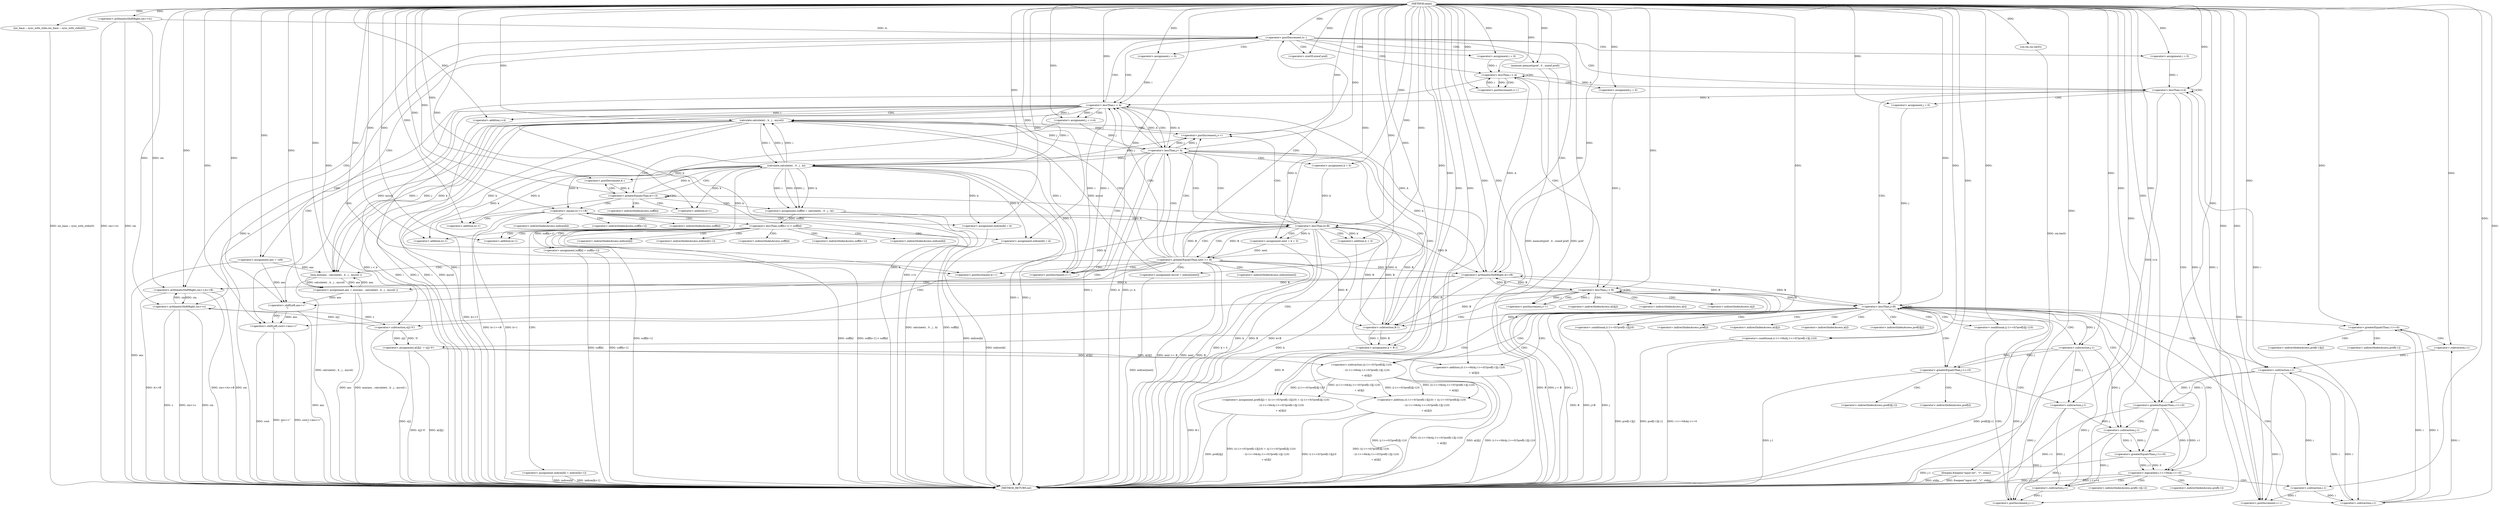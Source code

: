 digraph "main" {  
"1000312" [label = "(METHOD,main)" ]
"1000609" [label = "(METHOD_RETURN,int)" ]
"1000314" [label = "(freopen,freopen(\"input.txt\", \"r\", stdin))" ]
"1000318" [label = "(ios_base :: sync_with_stdio,ios_base :: sync_with_stdio(0))" ]
"1000320" [label = "(cin.tie,cin.tie(0))" ]
"1000323" [label = "(<operator>.arithmeticShiftRight,cin>>tc)" ]
"1000327" [label = "(<operator>.postDecrement,tc--)" ]
"1000332" [label = "(<operator>.arithmeticShiftRight,cin>>A>>B)" ]
"1000337" [label = "(memset,memset(pref , 0 , sizeof pref))" ]
"1000466" [label = "(<operator>.assignment,ans = 1e9)" ]
"1000604" [label = "(<operator>.shiftLeft,cout<<ans<<\"\n\")" ]
"1000344" [label = "(<operator>.assignment,i = 0)" ]
"1000347" [label = "(<operator>.lessThan,i < A)" ]
"1000350" [label = "(<operator>.postIncrement,i++)" ]
"1000381" [label = "(<operator>.assignment,i = 0)" ]
"1000384" [label = "(<operator>.lessThan,i<A)" ]
"1000387" [label = "(<operator>.postIncrement,i++)" ]
"1000473" [label = "(<operator>.assignment,i = 0)" ]
"1000476" [label = "(<operator>.lessThan,i < A)" ]
"1000479" [label = "(<operator>.postIncrement,i++)" ]
"1000334" [label = "(<operator>.arithmeticShiftRight,A>>B)" ]
"1000340" [label = "(<operator>.sizeOf,sizeof pref)" ]
"1000354" [label = "(<operator>.arithmeticShiftRight,cin>>s)" ]
"1000606" [label = "(<operator>.shiftLeft,ans<<\"\n\")" ]
"1000359" [label = "(<operator>.assignment,j = 0)" ]
"1000362" [label = "(<operator>.lessThan,j < B)" ]
"1000365" [label = "(<operator>.postIncrement,j++)" ]
"1000392" [label = "(<operator>.assignment,j = 0)" ]
"1000395" [label = "(<operator>.lessThan,j<B)" ]
"1000398" [label = "(<operator>.postIncrement,j++)" ]
"1000484" [label = "(<operator>.assignment,j = i+4)" ]
"1000489" [label = "(<operator>.lessThan,j< A)" ]
"1000492" [label = "(<operator>.postIncrement,j++)" ]
"1000368" [label = "(<operator>.assignment,a[i][j]  = s[j]-'0')" ]
"1000401" [label = "(<operator>.assignment,pref[i][j] = ((i-1>=0)?pref[i-1][j]:0) + ((j-1>=0)?pref[i][j-1]:0)\n             - ((i-1>=0&&j-1>=0)?pref[i-1][j-1]:0)\n             + a[i][j])" ]
"1000486" [label = "(<operator>.addition,i+4)" ]
"1000497" [label = "(<operator>.assignment,k = B-1)" ]
"1000502" [label = "(<operator>.greaterEqualsThan,k>=3)" ]
"1000505" [label = "(<operator>.postDecrement,k--)" ]
"1000569" [label = "(<operator>.assignment,k = 0)" ]
"1000572" [label = "(<operator>.lessThan,k<B)" ]
"1000575" [label = "(<operator>.postIncrement,k++)" ]
"1000374" [label = "(<operator>.subtraction,s[j]-'0')" ]
"1000407" [label = "(<operator>.addition,((i-1>=0)?pref[i-1][j]:0) + ((j-1>=0)?pref[i][j-1]:0)\n             - ((i-1>=0&&j-1>=0)?pref[i-1][j-1]:0)\n             + a[i][j])" ]
"1000508" [label = "(<operator>.assignment,suff[k] = calculate(i , 0 , j , k))" ]
"1000579" [label = "(<operator>.assignment,next = k + 3)" ]
"1000590" [label = "(<operator>.assignment,mycol = indices[next])" ]
"1000595" [label = "(<operator>.assignment,ans = min(ans , calculate(i , k , j , mycol) ))" ]
"1000408" [label = "(<operator>.conditional,(i-1>=0)?pref[i-1][j]:0)" ]
"1000422" [label = "(<operator>.subtraction,((j-1>=0)?pref[i][j-1]:0)\n             - ((i-1>=0&&j-1>=0)?pref[i-1][j-1]:0)\n             + a[i][j])" ]
"1000499" [label = "(<operator>.subtraction,B-1)" ]
"1000518" [label = "(<operator>.equals,k+1==B)" ]
"1000585" [label = "(<operator>.greaterEqualsThan,next >= B)" ]
"1000409" [label = "(<operator>.greaterEqualsThan,i-1>=0)" ]
"1000423" [label = "(<operator>.conditional,(j-1>=0)?pref[i][j-1]:0)" ]
"1000437" [label = "(<operator>.addition,((i-1>=0&&j-1>=0)?pref[i-1][j-1]:0)\n             + a[i][j])" ]
"1000512" [label = "(calculate,calculate(i , 0 , j , k))" ]
"1000524" [label = "(<operator>.assignment,indices[k] = k)" ]
"1000581" [label = "(<operator>.addition,k + 3)" ]
"1000597" [label = "(min,min(ans , calculate(i , k , j , mycol) ))" ]
"1000410" [label = "(<operator>.subtraction,i-1)" ]
"1000424" [label = "(<operator>.greaterEqualsThan,j-1>=0)" ]
"1000438" [label = "(<operator>.conditional,(i-1>=0&&j-1>=0)?pref[i-1][j-1]:0)" ]
"1000519" [label = "(<operator>.addition,k+1)" ]
"1000599" [label = "(calculate,calculate(i , k , j , mycol))" ]
"1000417" [label = "(<operator>.subtraction,i-1)" ]
"1000425" [label = "(<operator>.subtraction,j-1)" ]
"1000433" [label = "(<operator>.subtraction,j-1)" ]
"1000439" [label = "(<operator>.logicalAnd,i-1>=0&&j-1>=0)" ]
"1000532" [label = "(<operator>.lessThan,suff[k+1] < suff[k])" ]
"1000440" [label = "(<operator>.greaterEqualsThan,i-1>=0)" ]
"1000445" [label = "(<operator>.greaterEqualsThan,j-1>=0)" ]
"1000456" [label = "(<operator>.subtraction,j-1)" ]
"1000542" [label = "(<operator>.assignment,indices[k] = indices[k+1])" ]
"1000551" [label = "(<operator>.assignment,suff[k] = suff[k+1])" ]
"1000441" [label = "(<operator>.subtraction,i-1)" ]
"1000446" [label = "(<operator>.subtraction,j-1)" ]
"1000453" [label = "(<operator>.subtraction,i-1)" ]
"1000562" [label = "(<operator>.assignment,indices[k] = k)" ]
"1000535" [label = "(<operator>.addition,k+1)" ]
"1000548" [label = "(<operator>.addition,k+1)" ]
"1000557" [label = "(<operator>.addition,k+1)" ]
"1000369" [label = "(<operator>.indirectIndexAccess,a[i][j])" ]
"1000402" [label = "(<operator>.indirectIndexAccess,pref[i][j])" ]
"1000370" [label = "(<operator>.indirectIndexAccess,a[i])" ]
"1000375" [label = "(<operator>.indirectIndexAccess,s[j])" ]
"1000403" [label = "(<operator>.indirectIndexAccess,pref[i])" ]
"1000414" [label = "(<operator>.indirectIndexAccess,pref[i-1][j])" ]
"1000509" [label = "(<operator>.indirectIndexAccess,suff[k])" ]
"1000592" [label = "(<operator>.indirectIndexAccess,indices[next])" ]
"1000415" [label = "(<operator>.indirectIndexAccess,pref[i-1])" ]
"1000429" [label = "(<operator>.indirectIndexAccess,pref[i][j-1])" ]
"1000460" [label = "(<operator>.indirectIndexAccess,a[i][j])" ]
"1000430" [label = "(<operator>.indirectIndexAccess,pref[i])" ]
"1000450" [label = "(<operator>.indirectIndexAccess,pref[i-1][j-1])" ]
"1000461" [label = "(<operator>.indirectIndexAccess,a[i])" ]
"1000525" [label = "(<operator>.indirectIndexAccess,indices[k])" ]
"1000451" [label = "(<operator>.indirectIndexAccess,pref[i-1])" ]
"1000533" [label = "(<operator>.indirectIndexAccess,suff[k+1])" ]
"1000538" [label = "(<operator>.indirectIndexAccess,suff[k])" ]
"1000543" [label = "(<operator>.indirectIndexAccess,indices[k])" ]
"1000546" [label = "(<operator>.indirectIndexAccess,indices[k+1])" ]
"1000552" [label = "(<operator>.indirectIndexAccess,suff[k])" ]
"1000555" [label = "(<operator>.indirectIndexAccess,suff[k+1])" ]
"1000563" [label = "(<operator>.indirectIndexAccess,indices[k])" ]
  "1000314" -> "1000609"  [ label = "DDG: freopen(\"input.txt\", \"r\", stdin)"] 
  "1000318" -> "1000609"  [ label = "DDG: ios_base :: sync_with_stdio(0)"] 
  "1000320" -> "1000609"  [ label = "DDG: cin.tie(0)"] 
  "1000323" -> "1000609"  [ label = "DDG: cin"] 
  "1000323" -> "1000609"  [ label = "DDG: cin>>tc"] 
  "1000327" -> "1000609"  [ label = "DDG: tc"] 
  "1000332" -> "1000609"  [ label = "DDG: cin"] 
  "1000334" -> "1000609"  [ label = "DDG: B"] 
  "1000332" -> "1000609"  [ label = "DDG: A>>B"] 
  "1000332" -> "1000609"  [ label = "DDG: cin>>A>>B"] 
  "1000337" -> "1000609"  [ label = "DDG: pref"] 
  "1000337" -> "1000609"  [ label = "DDG: memset(pref , 0 , sizeof pref)"] 
  "1000384" -> "1000609"  [ label = "DDG: i<A"] 
  "1000466" -> "1000609"  [ label = "DDG: ans"] 
  "1000476" -> "1000609"  [ label = "DDG: i"] 
  "1000476" -> "1000609"  [ label = "DDG: A"] 
  "1000476" -> "1000609"  [ label = "DDG: i < A"] 
  "1000486" -> "1000609"  [ label = "DDG: i"] 
  "1000484" -> "1000609"  [ label = "DDG: i+4"] 
  "1000489" -> "1000609"  [ label = "DDG: j"] 
  "1000489" -> "1000609"  [ label = "DDG: A"] 
  "1000489" -> "1000609"  [ label = "DDG: j< A"] 
  "1000497" -> "1000609"  [ label = "DDG: B-1"] 
  "1000502" -> "1000609"  [ label = "DDG: k>=3"] 
  "1000572" -> "1000609"  [ label = "DDG: k"] 
  "1000572" -> "1000609"  [ label = "DDG: B"] 
  "1000572" -> "1000609"  [ label = "DDG: k<B"] 
  "1000581" -> "1000609"  [ label = "DDG: k"] 
  "1000579" -> "1000609"  [ label = "DDG: k + 3"] 
  "1000585" -> "1000609"  [ label = "DDG: next"] 
  "1000585" -> "1000609"  [ label = "DDG: B"] 
  "1000585" -> "1000609"  [ label = "DDG: next >= B"] 
  "1000590" -> "1000609"  [ label = "DDG: indices[next]"] 
  "1000595" -> "1000609"  [ label = "DDG: ans"] 
  "1000599" -> "1000609"  [ label = "DDG: i"] 
  "1000599" -> "1000609"  [ label = "DDG: j"] 
  "1000599" -> "1000609"  [ label = "DDG: mycol"] 
  "1000597" -> "1000609"  [ label = "DDG: calculate(i , k , j , mycol)"] 
  "1000595" -> "1000609"  [ label = "DDG: min(ans , calculate(i , k , j , mycol) )"] 
  "1000606" -> "1000609"  [ label = "DDG: ans"] 
  "1000604" -> "1000609"  [ label = "DDG: ans<<\"\n\""] 
  "1000604" -> "1000609"  [ label = "DDG: cout<<ans<<\"\n\""] 
  "1000508" -> "1000609"  [ label = "DDG: suff[k]"] 
  "1000512" -> "1000609"  [ label = "DDG: i"] 
  "1000512" -> "1000609"  [ label = "DDG: j"] 
  "1000508" -> "1000609"  [ label = "DDG: calculate(i , 0 , j , k)"] 
  "1000518" -> "1000609"  [ label = "DDG: k+1"] 
  "1000518" -> "1000609"  [ label = "DDG: k+1==B"] 
  "1000532" -> "1000609"  [ label = "DDG: suff[k+1]"] 
  "1000532" -> "1000609"  [ label = "DDG: suff[k]"] 
  "1000532" -> "1000609"  [ label = "DDG: suff[k+1] < suff[k]"] 
  "1000562" -> "1000609"  [ label = "DDG: indices[k]"] 
  "1000542" -> "1000609"  [ label = "DDG: indices[k]"] 
  "1000542" -> "1000609"  [ label = "DDG: indices[k+1]"] 
  "1000551" -> "1000609"  [ label = "DDG: suff[k]"] 
  "1000551" -> "1000609"  [ label = "DDG: suff[k+1]"] 
  "1000524" -> "1000609"  [ label = "DDG: indices[k]"] 
  "1000395" -> "1000609"  [ label = "DDG: j"] 
  "1000395" -> "1000609"  [ label = "DDG: B"] 
  "1000395" -> "1000609"  [ label = "DDG: j<B"] 
  "1000401" -> "1000609"  [ label = "DDG: pref[i][j]"] 
  "1000408" -> "1000609"  [ label = "DDG: pref[i-1][j]"] 
  "1000407" -> "1000609"  [ label = "DDG: (i-1>=0)?pref[i-1][j]:0"] 
  "1000424" -> "1000609"  [ label = "DDG: j-1"] 
  "1000423" -> "1000609"  [ label = "DDG: pref[i][j-1]"] 
  "1000422" -> "1000609"  [ label = "DDG: (j-1>=0)?pref[i][j-1]:0"] 
  "1000440" -> "1000609"  [ label = "DDG: i-1"] 
  "1000439" -> "1000609"  [ label = "DDG: i-1>=0"] 
  "1000445" -> "1000609"  [ label = "DDG: j-1"] 
  "1000439" -> "1000609"  [ label = "DDG: j-1>=0"] 
  "1000438" -> "1000609"  [ label = "DDG: i-1>=0&&j-1>=0"] 
  "1000438" -> "1000609"  [ label = "DDG: pref[i-1][j-1]"] 
  "1000437" -> "1000609"  [ label = "DDG: (i-1>=0&&j-1>=0)?pref[i-1][j-1]:0"] 
  "1000437" -> "1000609"  [ label = "DDG: a[i][j]"] 
  "1000422" -> "1000609"  [ label = "DDG: ((i-1>=0&&j-1>=0)?pref[i-1][j-1]:0)\n             + a[i][j]"] 
  "1000407" -> "1000609"  [ label = "DDG: ((j-1>=0)?pref[i][j-1]:0)\n             - ((i-1>=0&&j-1>=0)?pref[i-1][j-1]:0)\n             + a[i][j]"] 
  "1000401" -> "1000609"  [ label = "DDG: ((i-1>=0)?pref[i-1][j]:0) + ((j-1>=0)?pref[i][j-1]:0)\n             - ((i-1>=0&&j-1>=0)?pref[i-1][j-1]:0)\n             + a[i][j]"] 
  "1000354" -> "1000609"  [ label = "DDG: cin"] 
  "1000354" -> "1000609"  [ label = "DDG: s"] 
  "1000354" -> "1000609"  [ label = "DDG: cin>>s"] 
  "1000362" -> "1000609"  [ label = "DDG: j"] 
  "1000362" -> "1000609"  [ label = "DDG: B"] 
  "1000362" -> "1000609"  [ label = "DDG: j < B"] 
  "1000368" -> "1000609"  [ label = "DDG: a[i][j]"] 
  "1000374" -> "1000609"  [ label = "DDG: s[j]"] 
  "1000368" -> "1000609"  [ label = "DDG: s[j]-'0'"] 
  "1000604" -> "1000609"  [ label = "DDG: cout"] 
  "1000314" -> "1000609"  [ label = "DDG: stdin"] 
  "1000312" -> "1000314"  [ label = "DDG: "] 
  "1000312" -> "1000318"  [ label = "DDG: "] 
  "1000312" -> "1000320"  [ label = "DDG: "] 
  "1000312" -> "1000323"  [ label = "DDG: "] 
  "1000323" -> "1000327"  [ label = "DDG: tc"] 
  "1000312" -> "1000327"  [ label = "DDG: "] 
  "1000312" -> "1000466"  [ label = "DDG: "] 
  "1000323" -> "1000332"  [ label = "DDG: cin"] 
  "1000354" -> "1000332"  [ label = "DDG: cin"] 
  "1000312" -> "1000332"  [ label = "DDG: "] 
  "1000334" -> "1000332"  [ label = "DDG: B"] 
  "1000334" -> "1000332"  [ label = "DDG: A"] 
  "1000312" -> "1000337"  [ label = "DDG: "] 
  "1000312" -> "1000344"  [ label = "DDG: "] 
  "1000312" -> "1000381"  [ label = "DDG: "] 
  "1000312" -> "1000473"  [ label = "DDG: "] 
  "1000312" -> "1000604"  [ label = "DDG: "] 
  "1000606" -> "1000604"  [ label = "DDG: ans"] 
  "1000606" -> "1000604"  [ label = "DDG: \"\n\""] 
  "1000476" -> "1000334"  [ label = "DDG: A"] 
  "1000489" -> "1000334"  [ label = "DDG: A"] 
  "1000312" -> "1000334"  [ label = "DDG: "] 
  "1000572" -> "1000334"  [ label = "DDG: B"] 
  "1000585" -> "1000334"  [ label = "DDG: B"] 
  "1000395" -> "1000334"  [ label = "DDG: B"] 
  "1000362" -> "1000334"  [ label = "DDG: B"] 
  "1000312" -> "1000340"  [ label = "DDG: "] 
  "1000344" -> "1000347"  [ label = "DDG: i"] 
  "1000350" -> "1000347"  [ label = "DDG: i"] 
  "1000312" -> "1000347"  [ label = "DDG: "] 
  "1000334" -> "1000347"  [ label = "DDG: A"] 
  "1000347" -> "1000350"  [ label = "DDG: i"] 
  "1000312" -> "1000350"  [ label = "DDG: "] 
  "1000381" -> "1000384"  [ label = "DDG: i"] 
  "1000387" -> "1000384"  [ label = "DDG: i"] 
  "1000312" -> "1000384"  [ label = "DDG: "] 
  "1000347" -> "1000384"  [ label = "DDG: A"] 
  "1000384" -> "1000387"  [ label = "DDG: i"] 
  "1000441" -> "1000387"  [ label = "DDG: i"] 
  "1000453" -> "1000387"  [ label = "DDG: i"] 
  "1000312" -> "1000387"  [ label = "DDG: "] 
  "1000473" -> "1000476"  [ label = "DDG: i"] 
  "1000479" -> "1000476"  [ label = "DDG: i"] 
  "1000312" -> "1000476"  [ label = "DDG: "] 
  "1000384" -> "1000476"  [ label = "DDG: A"] 
  "1000489" -> "1000476"  [ label = "DDG: A"] 
  "1000599" -> "1000479"  [ label = "DDG: i"] 
  "1000512" -> "1000479"  [ label = "DDG: i"] 
  "1000312" -> "1000479"  [ label = "DDG: "] 
  "1000476" -> "1000479"  [ label = "DDG: i"] 
  "1000466" -> "1000606"  [ label = "DDG: ans"] 
  "1000595" -> "1000606"  [ label = "DDG: ans"] 
  "1000312" -> "1000606"  [ label = "DDG: "] 
  "1000332" -> "1000354"  [ label = "DDG: cin"] 
  "1000312" -> "1000354"  [ label = "DDG: "] 
  "1000374" -> "1000354"  [ label = "DDG: s[j]"] 
  "1000312" -> "1000359"  [ label = "DDG: "] 
  "1000312" -> "1000392"  [ label = "DDG: "] 
  "1000312" -> "1000484"  [ label = "DDG: "] 
  "1000476" -> "1000484"  [ label = "DDG: i"] 
  "1000359" -> "1000362"  [ label = "DDG: j"] 
  "1000365" -> "1000362"  [ label = "DDG: j"] 
  "1000312" -> "1000362"  [ label = "DDG: "] 
  "1000334" -> "1000362"  [ label = "DDG: B"] 
  "1000362" -> "1000365"  [ label = "DDG: j"] 
  "1000312" -> "1000365"  [ label = "DDG: "] 
  "1000374" -> "1000368"  [ label = "DDG: s[j]"] 
  "1000374" -> "1000368"  [ label = "DDG: '0'"] 
  "1000392" -> "1000395"  [ label = "DDG: j"] 
  "1000398" -> "1000395"  [ label = "DDG: j"] 
  "1000312" -> "1000395"  [ label = "DDG: "] 
  "1000334" -> "1000395"  [ label = "DDG: B"] 
  "1000362" -> "1000395"  [ label = "DDG: B"] 
  "1000425" -> "1000398"  [ label = "DDG: j"] 
  "1000433" -> "1000398"  [ label = "DDG: j"] 
  "1000446" -> "1000398"  [ label = "DDG: j"] 
  "1000456" -> "1000398"  [ label = "DDG: j"] 
  "1000312" -> "1000398"  [ label = "DDG: "] 
  "1000422" -> "1000401"  [ label = "DDG: (j-1>=0)?pref[i][j-1]:0"] 
  "1000422" -> "1000401"  [ label = "DDG: ((i-1>=0&&j-1>=0)?pref[i-1][j-1]:0)\n             + a[i][j]"] 
  "1000312" -> "1000401"  [ label = "DDG: "] 
  "1000484" -> "1000489"  [ label = "DDG: j"] 
  "1000492" -> "1000489"  [ label = "DDG: j"] 
  "1000312" -> "1000489"  [ label = "DDG: "] 
  "1000476" -> "1000489"  [ label = "DDG: A"] 
  "1000489" -> "1000492"  [ label = "DDG: j"] 
  "1000599" -> "1000492"  [ label = "DDG: j"] 
  "1000512" -> "1000492"  [ label = "DDG: j"] 
  "1000312" -> "1000492"  [ label = "DDG: "] 
  "1000476" -> "1000486"  [ label = "DDG: i"] 
  "1000312" -> "1000486"  [ label = "DDG: "] 
  "1000499" -> "1000497"  [ label = "DDG: B"] 
  "1000499" -> "1000497"  [ label = "DDG: 1"] 
  "1000312" -> "1000569"  [ label = "DDG: "] 
  "1000354" -> "1000374"  [ label = "DDG: s"] 
  "1000312" -> "1000374"  [ label = "DDG: "] 
  "1000312" -> "1000407"  [ label = "DDG: "] 
  "1000422" -> "1000407"  [ label = "DDG: (j-1>=0)?pref[i][j-1]:0"] 
  "1000422" -> "1000407"  [ label = "DDG: ((i-1>=0&&j-1>=0)?pref[i-1][j-1]:0)\n             + a[i][j]"] 
  "1000312" -> "1000497"  [ label = "DDG: "] 
  "1000497" -> "1000502"  [ label = "DDG: k"] 
  "1000505" -> "1000502"  [ label = "DDG: k"] 
  "1000312" -> "1000502"  [ label = "DDG: "] 
  "1000312" -> "1000505"  [ label = "DDG: "] 
  "1000512" -> "1000505"  [ label = "DDG: k"] 
  "1000512" -> "1000508"  [ label = "DDG: k"] 
  "1000512" -> "1000508"  [ label = "DDG: i"] 
  "1000512" -> "1000508"  [ label = "DDG: 0"] 
  "1000512" -> "1000508"  [ label = "DDG: j"] 
  "1000569" -> "1000572"  [ label = "DDG: k"] 
  "1000575" -> "1000572"  [ label = "DDG: k"] 
  "1000312" -> "1000572"  [ label = "DDG: "] 
  "1000499" -> "1000572"  [ label = "DDG: B"] 
  "1000585" -> "1000572"  [ label = "DDG: B"] 
  "1000518" -> "1000572"  [ label = "DDG: B"] 
  "1000599" -> "1000575"  [ label = "DDG: k"] 
  "1000312" -> "1000575"  [ label = "DDG: "] 
  "1000572" -> "1000579"  [ label = "DDG: k"] 
  "1000312" -> "1000579"  [ label = "DDG: "] 
  "1000597" -> "1000595"  [ label = "DDG: ans"] 
  "1000597" -> "1000595"  [ label = "DDG: calculate(i , k , j , mycol)"] 
  "1000312" -> "1000408"  [ label = "DDG: "] 
  "1000312" -> "1000422"  [ label = "DDG: "] 
  "1000368" -> "1000422"  [ label = "DDG: a[i][j]"] 
  "1000334" -> "1000499"  [ label = "DDG: B"] 
  "1000572" -> "1000499"  [ label = "DDG: B"] 
  "1000585" -> "1000499"  [ label = "DDG: B"] 
  "1000395" -> "1000499"  [ label = "DDG: B"] 
  "1000362" -> "1000499"  [ label = "DDG: B"] 
  "1000312" -> "1000499"  [ label = "DDG: "] 
  "1000312" -> "1000590"  [ label = "DDG: "] 
  "1000312" -> "1000595"  [ label = "DDG: "] 
  "1000410" -> "1000409"  [ label = "DDG: 1"] 
  "1000410" -> "1000409"  [ label = "DDG: i"] 
  "1000312" -> "1000409"  [ label = "DDG: "] 
  "1000312" -> "1000423"  [ label = "DDG: "] 
  "1000312" -> "1000437"  [ label = "DDG: "] 
  "1000368" -> "1000437"  [ label = "DDG: a[i][j]"] 
  "1000599" -> "1000512"  [ label = "DDG: i"] 
  "1000312" -> "1000512"  [ label = "DDG: "] 
  "1000476" -> "1000512"  [ label = "DDG: i"] 
  "1000502" -> "1000512"  [ label = "DDG: k"] 
  "1000489" -> "1000512"  [ label = "DDG: j"] 
  "1000512" -> "1000518"  [ label = "DDG: k"] 
  "1000312" -> "1000518"  [ label = "DDG: "] 
  "1000499" -> "1000518"  [ label = "DDG: B"] 
  "1000312" -> "1000524"  [ label = "DDG: "] 
  "1000512" -> "1000524"  [ label = "DDG: k"] 
  "1000572" -> "1000581"  [ label = "DDG: k"] 
  "1000312" -> "1000581"  [ label = "DDG: "] 
  "1000579" -> "1000585"  [ label = "DDG: next"] 
  "1000312" -> "1000585"  [ label = "DDG: "] 
  "1000572" -> "1000585"  [ label = "DDG: B"] 
  "1000466" -> "1000597"  [ label = "DDG: ans"] 
  "1000595" -> "1000597"  [ label = "DDG: ans"] 
  "1000312" -> "1000597"  [ label = "DDG: "] 
  "1000599" -> "1000597"  [ label = "DDG: i"] 
  "1000599" -> "1000597"  [ label = "DDG: j"] 
  "1000599" -> "1000597"  [ label = "DDG: k"] 
  "1000599" -> "1000597"  [ label = "DDG: mycol"] 
  "1000384" -> "1000410"  [ label = "DDG: i"] 
  "1000441" -> "1000410"  [ label = "DDG: i"] 
  "1000453" -> "1000410"  [ label = "DDG: i"] 
  "1000312" -> "1000410"  [ label = "DDG: "] 
  "1000425" -> "1000424"  [ label = "DDG: j"] 
  "1000425" -> "1000424"  [ label = "DDG: 1"] 
  "1000312" -> "1000424"  [ label = "DDG: "] 
  "1000312" -> "1000438"  [ label = "DDG: "] 
  "1000512" -> "1000519"  [ label = "DDG: k"] 
  "1000312" -> "1000519"  [ label = "DDG: "] 
  "1000512" -> "1000599"  [ label = "DDG: i"] 
  "1000312" -> "1000599"  [ label = "DDG: "] 
  "1000476" -> "1000599"  [ label = "DDG: i"] 
  "1000489" -> "1000599"  [ label = "DDG: j"] 
  "1000512" -> "1000599"  [ label = "DDG: j"] 
  "1000572" -> "1000599"  [ label = "DDG: k"] 
  "1000590" -> "1000599"  [ label = "DDG: mycol"] 
  "1000410" -> "1000417"  [ label = "DDG: i"] 
  "1000312" -> "1000417"  [ label = "DDG: "] 
  "1000395" -> "1000425"  [ label = "DDG: j"] 
  "1000312" -> "1000425"  [ label = "DDG: "] 
  "1000425" -> "1000433"  [ label = "DDG: j"] 
  "1000312" -> "1000433"  [ label = "DDG: "] 
  "1000440" -> "1000439"  [ label = "DDG: 0"] 
  "1000440" -> "1000439"  [ label = "DDG: i-1"] 
  "1000445" -> "1000439"  [ label = "DDG: j-1"] 
  "1000445" -> "1000439"  [ label = "DDG: 0"] 
  "1000441" -> "1000440"  [ label = "DDG: 1"] 
  "1000441" -> "1000440"  [ label = "DDG: i"] 
  "1000312" -> "1000440"  [ label = "DDG: "] 
  "1000446" -> "1000445"  [ label = "DDG: j"] 
  "1000446" -> "1000445"  [ label = "DDG: 1"] 
  "1000312" -> "1000445"  [ label = "DDG: "] 
  "1000425" -> "1000456"  [ label = "DDG: j"] 
  "1000433" -> "1000456"  [ label = "DDG: j"] 
  "1000446" -> "1000456"  [ label = "DDG: j"] 
  "1000312" -> "1000456"  [ label = "DDG: "] 
  "1000508" -> "1000532"  [ label = "DDG: suff[k]"] 
  "1000532" -> "1000551"  [ label = "DDG: suff[k+1]"] 
  "1000410" -> "1000441"  [ label = "DDG: i"] 
  "1000417" -> "1000441"  [ label = "DDG: i"] 
  "1000312" -> "1000441"  [ label = "DDG: "] 
  "1000425" -> "1000446"  [ label = "DDG: j"] 
  "1000433" -> "1000446"  [ label = "DDG: j"] 
  "1000312" -> "1000446"  [ label = "DDG: "] 
  "1000441" -> "1000453"  [ label = "DDG: i"] 
  "1000312" -> "1000453"  [ label = "DDG: "] 
  "1000312" -> "1000562"  [ label = "DDG: "] 
  "1000512" -> "1000562"  [ label = "DDG: k"] 
  "1000312" -> "1000535"  [ label = "DDG: "] 
  "1000512" -> "1000535"  [ label = "DDG: k"] 
  "1000312" -> "1000548"  [ label = "DDG: "] 
  "1000512" -> "1000548"  [ label = "DDG: k"] 
  "1000312" -> "1000557"  [ label = "DDG: "] 
  "1000512" -> "1000557"  [ label = "DDG: k"] 
  "1000327" -> "1000332"  [ label = "CDG: "] 
  "1000327" -> "1000476"  [ label = "CDG: "] 
  "1000327" -> "1000334"  [ label = "CDG: "] 
  "1000327" -> "1000340"  [ label = "CDG: "] 
  "1000327" -> "1000344"  [ label = "CDG: "] 
  "1000327" -> "1000381"  [ label = "CDG: "] 
  "1000327" -> "1000473"  [ label = "CDG: "] 
  "1000327" -> "1000466"  [ label = "CDG: "] 
  "1000327" -> "1000337"  [ label = "CDG: "] 
  "1000327" -> "1000384"  [ label = "CDG: "] 
  "1000327" -> "1000347"  [ label = "CDG: "] 
  "1000347" -> "1000362"  [ label = "CDG: "] 
  "1000347" -> "1000350"  [ label = "CDG: "] 
  "1000347" -> "1000354"  [ label = "CDG: "] 
  "1000347" -> "1000359"  [ label = "CDG: "] 
  "1000347" -> "1000347"  [ label = "CDG: "] 
  "1000384" -> "1000387"  [ label = "CDG: "] 
  "1000384" -> "1000392"  [ label = "CDG: "] 
  "1000384" -> "1000384"  [ label = "CDG: "] 
  "1000384" -> "1000395"  [ label = "CDG: "] 
  "1000476" -> "1000486"  [ label = "CDG: "] 
  "1000476" -> "1000606"  [ label = "CDG: "] 
  "1000476" -> "1000484"  [ label = "CDG: "] 
  "1000476" -> "1000327"  [ label = "CDG: "] 
  "1000476" -> "1000604"  [ label = "CDG: "] 
  "1000476" -> "1000489"  [ label = "CDG: "] 
  "1000362" -> "1000362"  [ label = "CDG: "] 
  "1000362" -> "1000370"  [ label = "CDG: "] 
  "1000362" -> "1000368"  [ label = "CDG: "] 
  "1000362" -> "1000369"  [ label = "CDG: "] 
  "1000362" -> "1000375"  [ label = "CDG: "] 
  "1000362" -> "1000365"  [ label = "CDG: "] 
  "1000362" -> "1000374"  [ label = "CDG: "] 
  "1000395" -> "1000398"  [ label = "CDG: "] 
  "1000395" -> "1000410"  [ label = "CDG: "] 
  "1000395" -> "1000423"  [ label = "CDG: "] 
  "1000395" -> "1000408"  [ label = "CDG: "] 
  "1000395" -> "1000402"  [ label = "CDG: "] 
  "1000395" -> "1000461"  [ label = "CDG: "] 
  "1000395" -> "1000438"  [ label = "CDG: "] 
  "1000395" -> "1000422"  [ label = "CDG: "] 
  "1000395" -> "1000460"  [ label = "CDG: "] 
  "1000395" -> "1000437"  [ label = "CDG: "] 
  "1000395" -> "1000409"  [ label = "CDG: "] 
  "1000395" -> "1000439"  [ label = "CDG: "] 
  "1000395" -> "1000407"  [ label = "CDG: "] 
  "1000395" -> "1000424"  [ label = "CDG: "] 
  "1000395" -> "1000401"  [ label = "CDG: "] 
  "1000395" -> "1000403"  [ label = "CDG: "] 
  "1000395" -> "1000440"  [ label = "CDG: "] 
  "1000395" -> "1000441"  [ label = "CDG: "] 
  "1000395" -> "1000425"  [ label = "CDG: "] 
  "1000395" -> "1000395"  [ label = "CDG: "] 
  "1000489" -> "1000476"  [ label = "CDG: "] 
  "1000489" -> "1000502"  [ label = "CDG: "] 
  "1000489" -> "1000497"  [ label = "CDG: "] 
  "1000489" -> "1000569"  [ label = "CDG: "] 
  "1000489" -> "1000479"  [ label = "CDG: "] 
  "1000489" -> "1000499"  [ label = "CDG: "] 
  "1000489" -> "1000572"  [ label = "CDG: "] 
  "1000502" -> "1000518"  [ label = "CDG: "] 
  "1000502" -> "1000502"  [ label = "CDG: "] 
  "1000502" -> "1000512"  [ label = "CDG: "] 
  "1000502" -> "1000519"  [ label = "CDG: "] 
  "1000502" -> "1000505"  [ label = "CDG: "] 
  "1000502" -> "1000508"  [ label = "CDG: "] 
  "1000502" -> "1000509"  [ label = "CDG: "] 
  "1000572" -> "1000579"  [ label = "CDG: "] 
  "1000572" -> "1000581"  [ label = "CDG: "] 
  "1000572" -> "1000492"  [ label = "CDG: "] 
  "1000572" -> "1000585"  [ label = "CDG: "] 
  "1000572" -> "1000489"  [ label = "CDG: "] 
  "1000409" -> "1000414"  [ label = "CDG: "] 
  "1000409" -> "1000415"  [ label = "CDG: "] 
  "1000409" -> "1000417"  [ label = "CDG: "] 
  "1000518" -> "1000524"  [ label = "CDG: "] 
  "1000518" -> "1000538"  [ label = "CDG: "] 
  "1000518" -> "1000532"  [ label = "CDG: "] 
  "1000518" -> "1000533"  [ label = "CDG: "] 
  "1000518" -> "1000525"  [ label = "CDG: "] 
  "1000518" -> "1000535"  [ label = "CDG: "] 
  "1000585" -> "1000592"  [ label = "CDG: "] 
  "1000585" -> "1000575"  [ label = "CDG: "] 
  "1000585" -> "1000597"  [ label = "CDG: "] 
  "1000585" -> "1000595"  [ label = "CDG: "] 
  "1000585" -> "1000590"  [ label = "CDG: "] 
  "1000585" -> "1000572"  [ label = "CDG: "] 
  "1000585" -> "1000599"  [ label = "CDG: "] 
  "1000585" -> "1000476"  [ label = "CDG: "] 
  "1000585" -> "1000606"  [ label = "CDG: "] 
  "1000585" -> "1000479"  [ label = "CDG: "] 
  "1000585" -> "1000492"  [ label = "CDG: "] 
  "1000585" -> "1000327"  [ label = "CDG: "] 
  "1000585" -> "1000604"  [ label = "CDG: "] 
  "1000585" -> "1000489"  [ label = "CDG: "] 
  "1000424" -> "1000430"  [ label = "CDG: "] 
  "1000424" -> "1000429"  [ label = "CDG: "] 
  "1000424" -> "1000433"  [ label = "CDG: "] 
  "1000439" -> "1000456"  [ label = "CDG: "] 
  "1000439" -> "1000450"  [ label = "CDG: "] 
  "1000439" -> "1000451"  [ label = "CDG: "] 
  "1000439" -> "1000453"  [ label = "CDG: "] 
  "1000440" -> "1000446"  [ label = "CDG: "] 
  "1000440" -> "1000445"  [ label = "CDG: "] 
  "1000532" -> "1000543"  [ label = "CDG: "] 
  "1000532" -> "1000548"  [ label = "CDG: "] 
  "1000532" -> "1000552"  [ label = "CDG: "] 
  "1000532" -> "1000555"  [ label = "CDG: "] 
  "1000532" -> "1000557"  [ label = "CDG: "] 
  "1000532" -> "1000542"  [ label = "CDG: "] 
  "1000532" -> "1000563"  [ label = "CDG: "] 
  "1000532" -> "1000551"  [ label = "CDG: "] 
  "1000532" -> "1000562"  [ label = "CDG: "] 
  "1000532" -> "1000546"  [ label = "CDG: "] 
}
